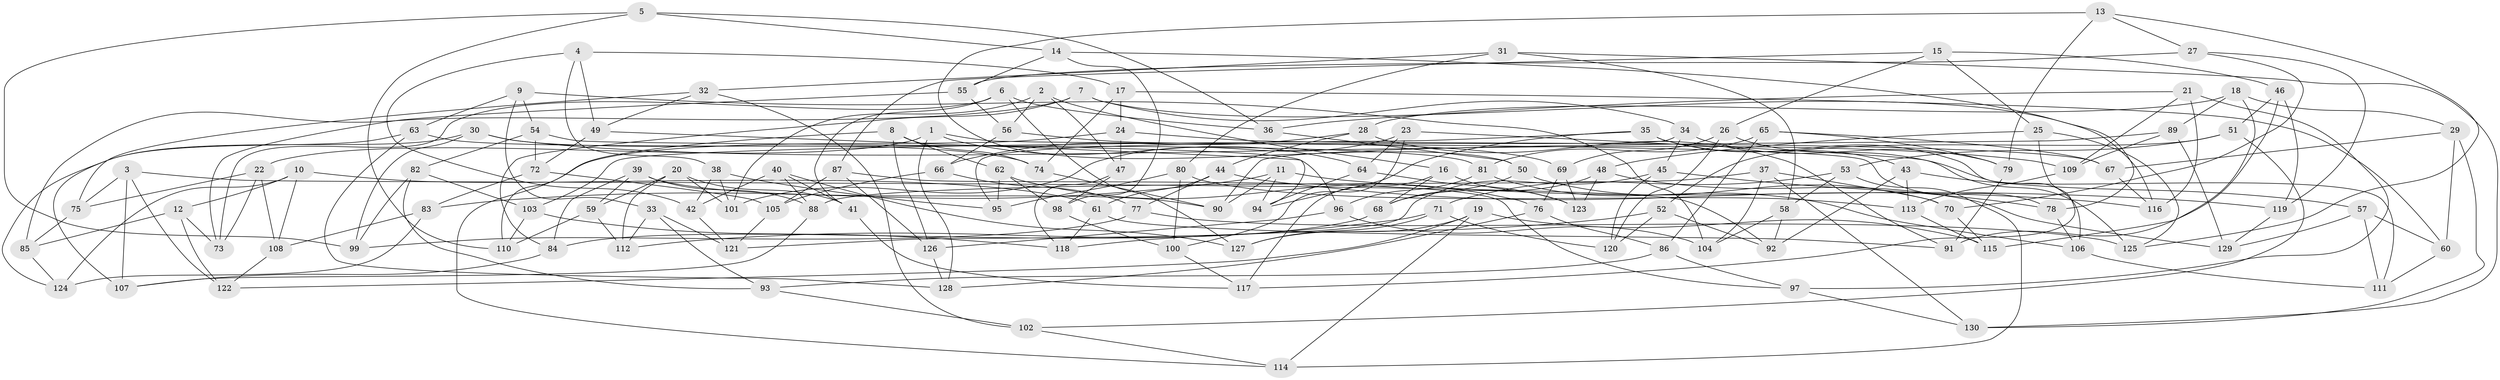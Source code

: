 // Generated by graph-tools (version 1.1) at 2025/11/02/27/25 16:11:43]
// undirected, 130 vertices, 260 edges
graph export_dot {
graph [start="1"]
  node [color=gray90,style=filled];
  1;
  2;
  3;
  4;
  5;
  6;
  7;
  8;
  9;
  10;
  11;
  12;
  13;
  14;
  15;
  16;
  17;
  18;
  19;
  20;
  21;
  22;
  23;
  24;
  25;
  26;
  27;
  28;
  29;
  30;
  31;
  32;
  33;
  34;
  35;
  36;
  37;
  38;
  39;
  40;
  41;
  42;
  43;
  44;
  45;
  46;
  47;
  48;
  49;
  50;
  51;
  52;
  53;
  54;
  55;
  56;
  57;
  58;
  59;
  60;
  61;
  62;
  63;
  64;
  65;
  66;
  67;
  68;
  69;
  70;
  71;
  72;
  73;
  74;
  75;
  76;
  77;
  78;
  79;
  80;
  81;
  82;
  83;
  84;
  85;
  86;
  87;
  88;
  89;
  90;
  91;
  92;
  93;
  94;
  95;
  96;
  97;
  98;
  99;
  100;
  101;
  102;
  103;
  104;
  105;
  106;
  107;
  108;
  109;
  110;
  111;
  112;
  113;
  114;
  115;
  116;
  117;
  118;
  119;
  120;
  121;
  122;
  123;
  124;
  125;
  126;
  127;
  128;
  129;
  130;
  1 -- 128;
  1 -- 22;
  1 -- 64;
  1 -- 78;
  2 -- 16;
  2 -- 47;
  2 -- 101;
  2 -- 56;
  3 -- 122;
  3 -- 107;
  3 -- 75;
  3 -- 92;
  4 -- 49;
  4 -- 17;
  4 -- 38;
  4 -- 42;
  5 -- 99;
  5 -- 110;
  5 -- 14;
  5 -- 36;
  6 -- 36;
  6 -- 127;
  6 -- 73;
  6 -- 41;
  7 -- 84;
  7 -- 85;
  7 -- 34;
  7 -- 116;
  8 -- 62;
  8 -- 74;
  8 -- 126;
  8 -- 110;
  9 -- 63;
  9 -- 54;
  9 -- 33;
  9 -- 104;
  10 -- 108;
  10 -- 12;
  10 -- 124;
  10 -- 61;
  11 -- 90;
  11 -- 83;
  11 -- 119;
  11 -- 94;
  12 -- 73;
  12 -- 85;
  12 -- 122;
  13 -- 27;
  13 -- 125;
  13 -- 79;
  13 -- 50;
  14 -- 78;
  14 -- 98;
  14 -- 55;
  15 -- 25;
  15 -- 46;
  15 -- 87;
  15 -- 26;
  16 -- 123;
  16 -- 68;
  16 -- 117;
  17 -- 24;
  17 -- 60;
  17 -- 74;
  18 -- 29;
  18 -- 89;
  18 -- 115;
  18 -- 28;
  19 -- 114;
  19 -- 122;
  19 -- 115;
  19 -- 127;
  20 -- 101;
  20 -- 112;
  20 -- 59;
  20 -- 41;
  21 -- 116;
  21 -- 97;
  21 -- 36;
  21 -- 109;
  22 -- 73;
  22 -- 75;
  22 -- 108;
  23 -- 101;
  23 -- 100;
  23 -- 125;
  23 -- 64;
  24 -- 114;
  24 -- 67;
  24 -- 47;
  25 -- 48;
  25 -- 125;
  25 -- 117;
  26 -- 69;
  26 -- 120;
  26 -- 106;
  27 -- 70;
  27 -- 119;
  27 -- 55;
  28 -- 66;
  28 -- 91;
  28 -- 44;
  29 -- 67;
  29 -- 130;
  29 -- 60;
  30 -- 124;
  30 -- 99;
  30 -- 109;
  30 -- 74;
  31 -- 130;
  31 -- 32;
  31 -- 58;
  31 -- 80;
  32 -- 49;
  32 -- 102;
  32 -- 75;
  33 -- 93;
  33 -- 112;
  33 -- 121;
  34 -- 79;
  34 -- 45;
  34 -- 95;
  35 -- 111;
  35 -- 94;
  35 -- 43;
  35 -- 103;
  36 -- 50;
  37 -- 104;
  37 -- 130;
  37 -- 88;
  37 -- 70;
  38 -- 42;
  38 -- 101;
  38 -- 95;
  39 -- 59;
  39 -- 90;
  39 -- 84;
  39 -- 88;
  40 -- 41;
  40 -- 127;
  40 -- 88;
  40 -- 42;
  41 -- 117;
  42 -- 121;
  43 -- 57;
  43 -- 92;
  43 -- 113;
  44 -- 77;
  44 -- 61;
  44 -- 116;
  45 -- 78;
  45 -- 121;
  45 -- 120;
  46 -- 119;
  46 -- 91;
  46 -- 51;
  47 -- 118;
  47 -- 98;
  48 -- 68;
  48 -- 123;
  48 -- 129;
  49 -- 72;
  49 -- 94;
  50 -- 68;
  50 -- 70;
  51 -- 53;
  51 -- 52;
  51 -- 102;
  52 -- 92;
  52 -- 120;
  52 -- 118;
  53 -- 114;
  53 -- 58;
  53 -- 71;
  54 -- 96;
  54 -- 72;
  54 -- 82;
  55 -- 56;
  55 -- 73;
  56 -- 69;
  56 -- 66;
  57 -- 111;
  57 -- 129;
  57 -- 60;
  58 -- 104;
  58 -- 92;
  59 -- 110;
  59 -- 112;
  60 -- 111;
  61 -- 91;
  61 -- 118;
  62 -- 95;
  62 -- 76;
  62 -- 98;
  63 -- 107;
  63 -- 128;
  63 -- 81;
  64 -- 94;
  64 -- 123;
  65 -- 79;
  65 -- 67;
  65 -- 81;
  65 -- 86;
  66 -- 77;
  66 -- 105;
  67 -- 116;
  68 -- 84;
  69 -- 123;
  69 -- 76;
  70 -- 115;
  71 -- 127;
  71 -- 120;
  71 -- 112;
  72 -- 105;
  72 -- 83;
  74 -- 90;
  75 -- 85;
  76 -- 128;
  76 -- 86;
  77 -- 99;
  77 -- 125;
  78 -- 106;
  79 -- 91;
  80 -- 113;
  80 -- 95;
  80 -- 100;
  81 -- 96;
  81 -- 106;
  82 -- 99;
  82 -- 93;
  82 -- 103;
  83 -- 108;
  83 -- 124;
  84 -- 107;
  85 -- 124;
  86 -- 97;
  86 -- 93;
  87 -- 126;
  87 -- 97;
  87 -- 105;
  88 -- 107;
  89 -- 129;
  89 -- 90;
  89 -- 109;
  93 -- 102;
  96 -- 126;
  96 -- 104;
  97 -- 130;
  98 -- 100;
  100 -- 117;
  102 -- 114;
  103 -- 110;
  103 -- 118;
  105 -- 121;
  106 -- 111;
  108 -- 122;
  109 -- 113;
  113 -- 115;
  119 -- 129;
  126 -- 128;
}
